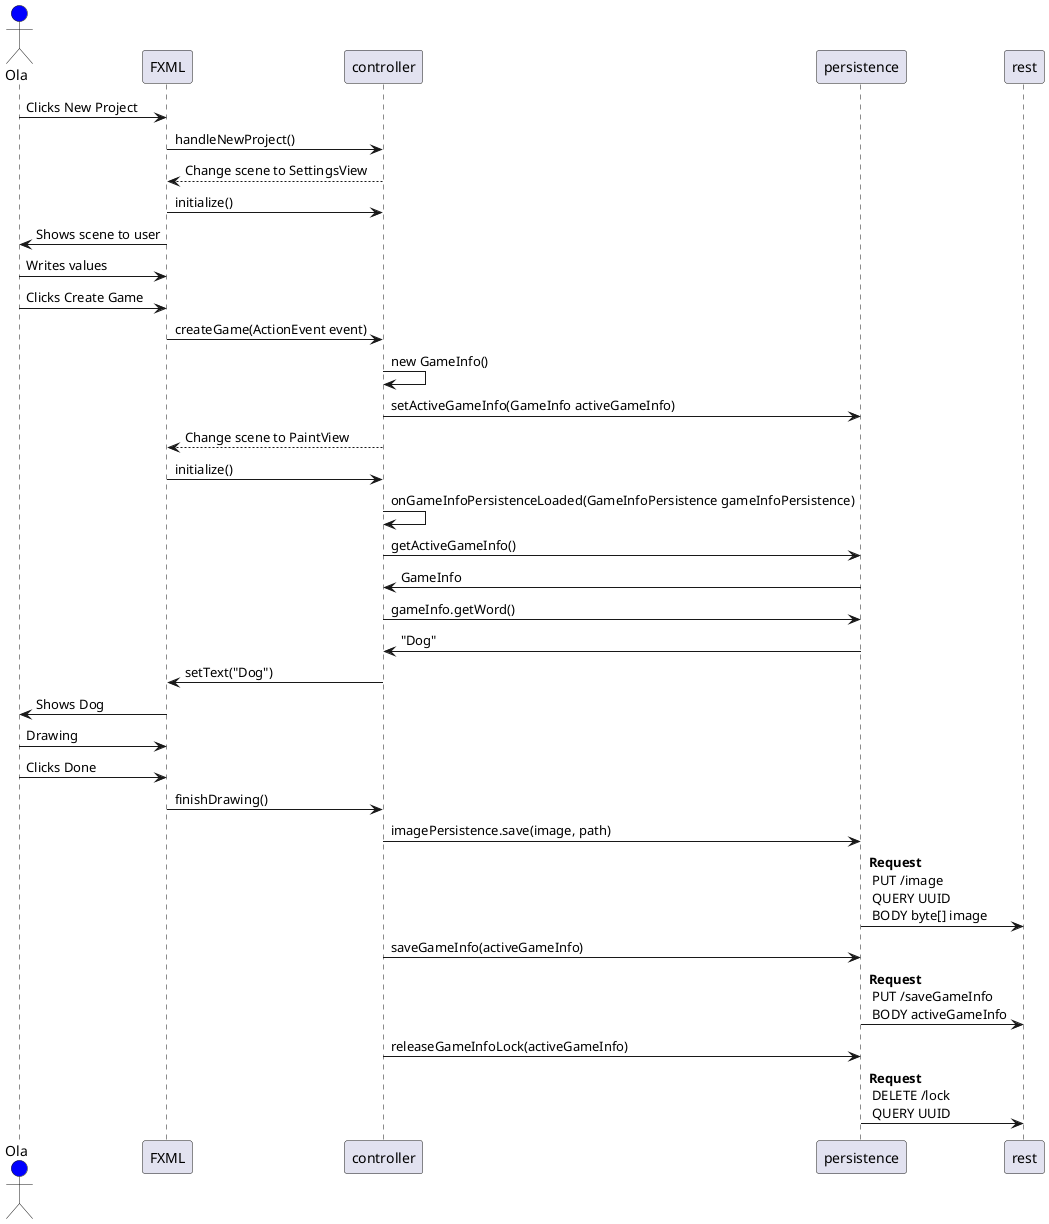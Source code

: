@startuml sequence Ola

actor Ola #Blue

Ola -> FXML: Clicks New Project
FXML -> controller: handleNewProject()
controller --> FXML: Change scene to SettingsView
FXML -> controller:  initialize()
FXML -> Ola: Shows scene to user
Ola -> FXML: Writes values
Ola -> FXML: Clicks Create Game
FXML -> controller: createGame(ActionEvent event)
controller -> controller: new GameInfo()
controller -> persistence: setActiveGameInfo(GameInfo activeGameInfo)
controller --> FXML: Change scene to PaintView
FXML -> controller: initialize()
controller -> controller: onGameInfoPersistenceLoaded(GameInfoPersistence gameInfoPersistence)
controller -> persistence: getActiveGameInfo()
persistence -> controller: GameInfo
controller -> persistence: gameInfo.getWord()
persistence -> controller: "Dog"
controller -> FXML: setText("Dog")
FXML -> Ola: Shows Dog
Ola -> FXML: Drawing
Ola -> FXML: Clicks Done
FXML -> controller: finishDrawing()
controller -> persistence: imagePersistence.save(image, path)
persistence -> rest: **Request** \n PUT /image \n QUERY UUID \n BODY byte[] image
controller -> persistence: saveGameInfo(activeGameInfo)
persistence -> rest: **Request** \n PUT /saveGameInfo \n BODY activeGameInfo
controller -> persistence: releaseGameInfoLock(activeGameInfo)
persistence -> rest: **Request** \n DELETE /lock \n QUERY UUID
@enduml